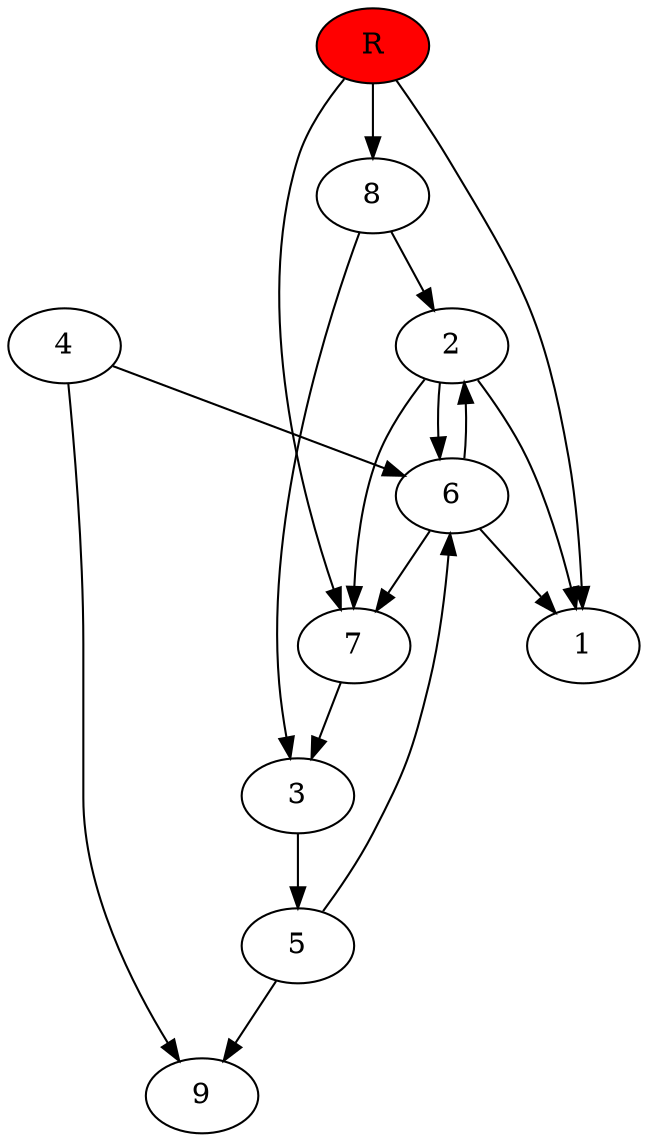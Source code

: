 digraph prb78053 {
	1
	2
	3
	4
	5
	6
	7
	8
	R [fillcolor="#ff0000" style=filled]
	2 -> 1
	2 -> 6
	2 -> 7
	3 -> 5
	4 -> 6
	4 -> 9
	5 -> 6
	5 -> 9
	6 -> 1
	6 -> 2
	6 -> 7
	7 -> 3
	8 -> 2
	8 -> 3
	R -> 1
	R -> 7
	R -> 8
}
